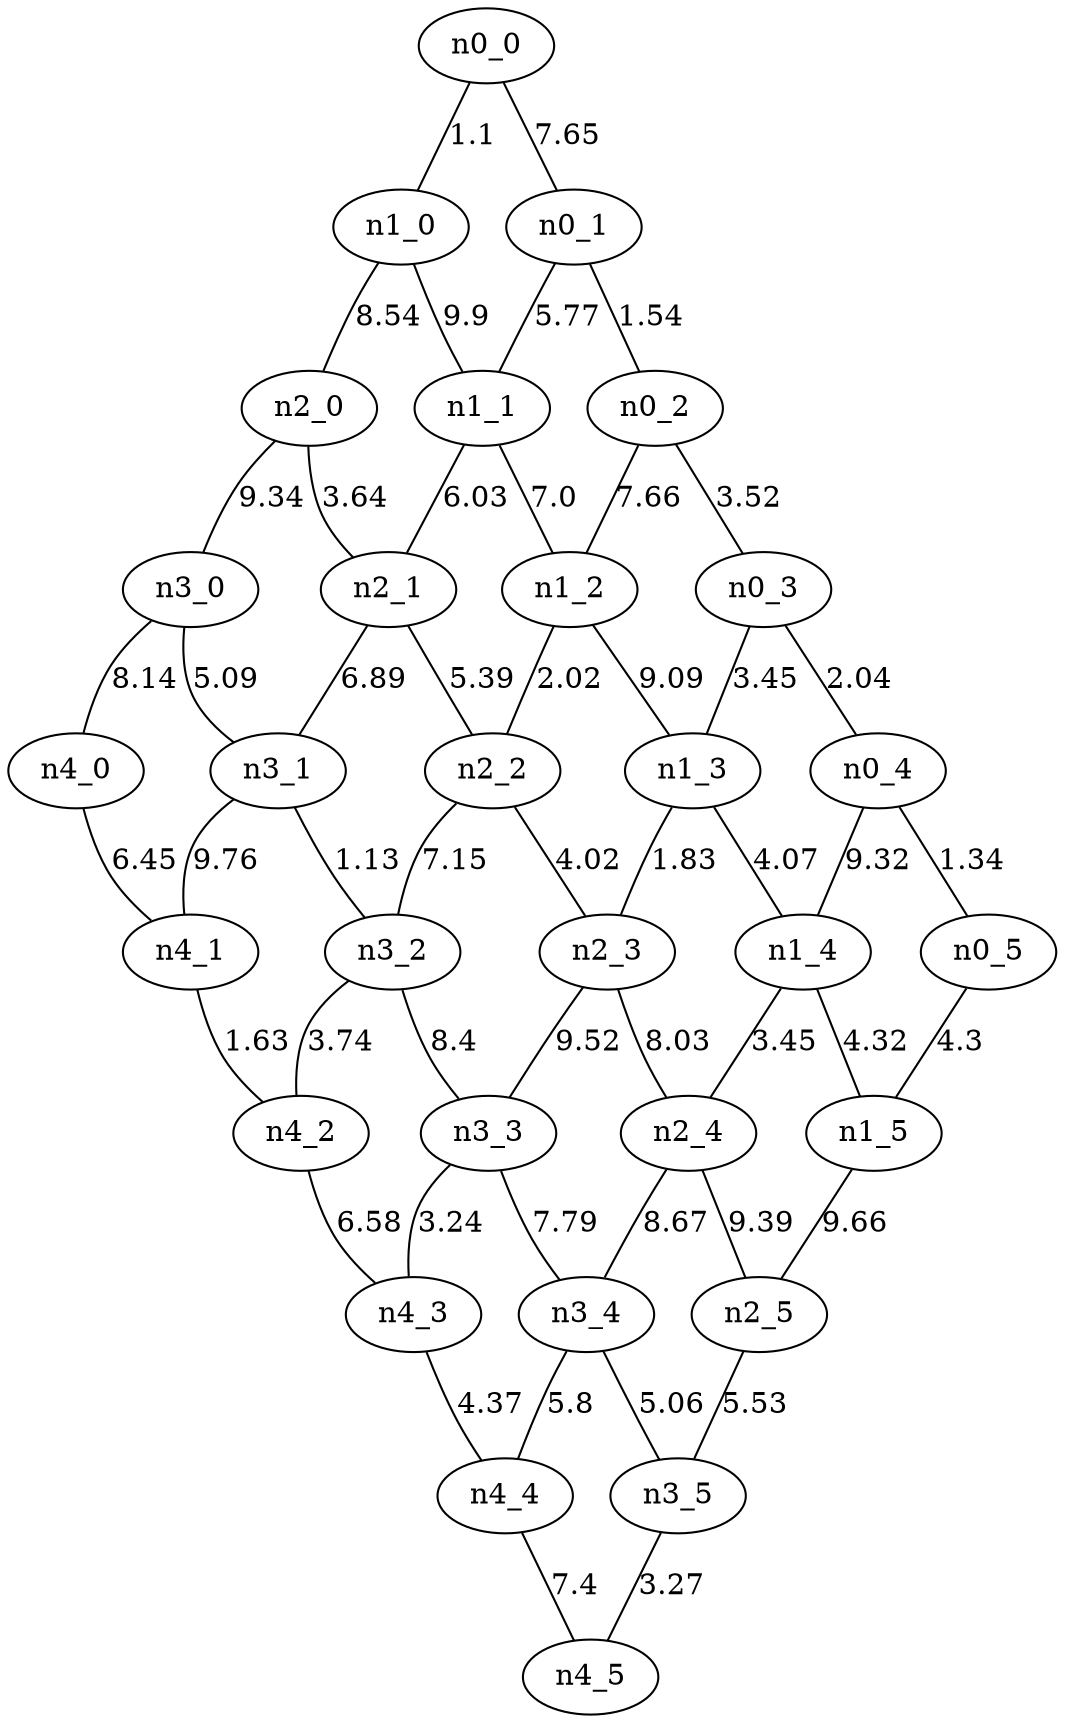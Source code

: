 graph G {
"n3_2";
"n2_2";
"n0_3";
"n1_3";
"n1_2";
"n3_4";
"n1_0";
"n1_5";
"n2_3";
"n0_5";
"n1_1";
"n1_4";
"n4_4";
"n4_0";
"n3_5";
"n0_4";
"n0_1";
"n3_3";
"n0_0";
"n0_2";
"n3_0";
"n2_0";
"n4_2";
"n4_1";
"n4_3";
"n2_5";
"n2_4";
"n4_5";
"n3_1";
"n2_1";
    "n4_2" -- "n4_3"[label="6.58", len="6.58"];
    "n2_3" -- "n3_3"[label="9.52", len="9.52"];
    "n0_1" -- "n0_2"[label="1.54", len="1.54"];
    "n3_2" -- "n3_3"[label="8.4", len="8.4"];
    "n0_3" -- "n0_4"[label="2.04", len="2.04"];
    "n1_1" -- "n1_2"[label="7.0", len="7.0"];
    "n2_2" -- "n2_3"[label="4.02", len="4.02"];
    "n0_3" -- "n1_3"[label="3.45", len="3.45"];
    "n2_0" -- "n3_0"[label="9.34", len="9.34"];
    "n2_1" -- "n3_1"[label="6.89", len="6.89"];
    "n1_1" -- "n2_1"[label="6.03", len="6.03"];
    "n2_4" -- "n2_5"[label="9.39", len="9.39"];
    "n0_0" -- "n0_1"[label="7.65", len="7.65"];
    "n2_0" -- "n2_1"[label="3.64", len="3.64"];
    "n4_1" -- "n4_2"[label="1.63", len="1.63"];
    "n1_3" -- "n2_3"[label="1.83", len="1.83"];
    "n4_0" -- "n4_1"[label="6.45", len="6.45"];
    "n2_4" -- "n3_4"[label="8.67", len="8.67"];
    "n3_0" -- "n3_1"[label="5.09", len="5.09"];
    "n0_2" -- "n1_2"[label="7.66", len="7.66"];
    "n0_0" -- "n1_0"[label="1.1", len="1.1"];
    "n3_4" -- "n3_5"[label="5.06", len="5.06"];
    "n1_0" -- "n2_0"[label="8.54", len="8.54"];
    "n1_0" -- "n1_1"[label="9.9", len="9.9"];
    "n3_4" -- "n4_4"[label="5.8", len="5.8"];
    "n2_2" -- "n3_2"[label="7.15", len="7.15"];
    "n4_3" -- "n4_4"[label="4.37", len="4.37"];
    "n3_5" -- "n4_5"[label="3.27", len="3.27"];
    "n3_0" -- "n4_0"[label="8.14", len="8.14"];
    "n3_1" -- "n3_2"[label="1.13", len="1.13"];
    "n1_2" -- "n1_3"[label="9.09", len="9.09"];
    "n2_1" -- "n2_2"[label="5.39", len="5.39"];
    "n0_4" -- "n1_4"[label="9.32", len="9.32"];
    "n3_3" -- "n3_4"[label="7.79", len="7.79"];
    "n1_4" -- "n1_5"[label="4.32", len="4.32"];
    "n1_4" -- "n2_4"[label="3.45", len="3.45"];
    "n1_3" -- "n1_4"[label="4.07", len="4.07"];
    "n1_5" -- "n2_5"[label="9.66", len="9.66"];
    "n1_2" -- "n2_2"[label="2.02", len="2.02"];
    "n0_5" -- "n1_5"[label="4.3", len="4.3"];
    "n2_5" -- "n3_5"[label="5.53", len="5.53"];
    "n3_1" -- "n4_1"[label="9.76", len="9.76"];
    "n3_2" -- "n4_2"[label="3.74", len="3.74"];
    "n3_3" -- "n4_3"[label="3.24", len="3.24"];
    "n0_4" -- "n0_5"[label="1.34", len="1.34"];
    "n2_3" -- "n2_4"[label="8.03", len="8.03"];
    "n0_1" -- "n1_1"[label="5.77", len="5.77"];
    "n0_2" -- "n0_3"[label="3.52", len="3.52"];
    "n4_4" -- "n4_5"[label="7.4", len="7.4"];
}
